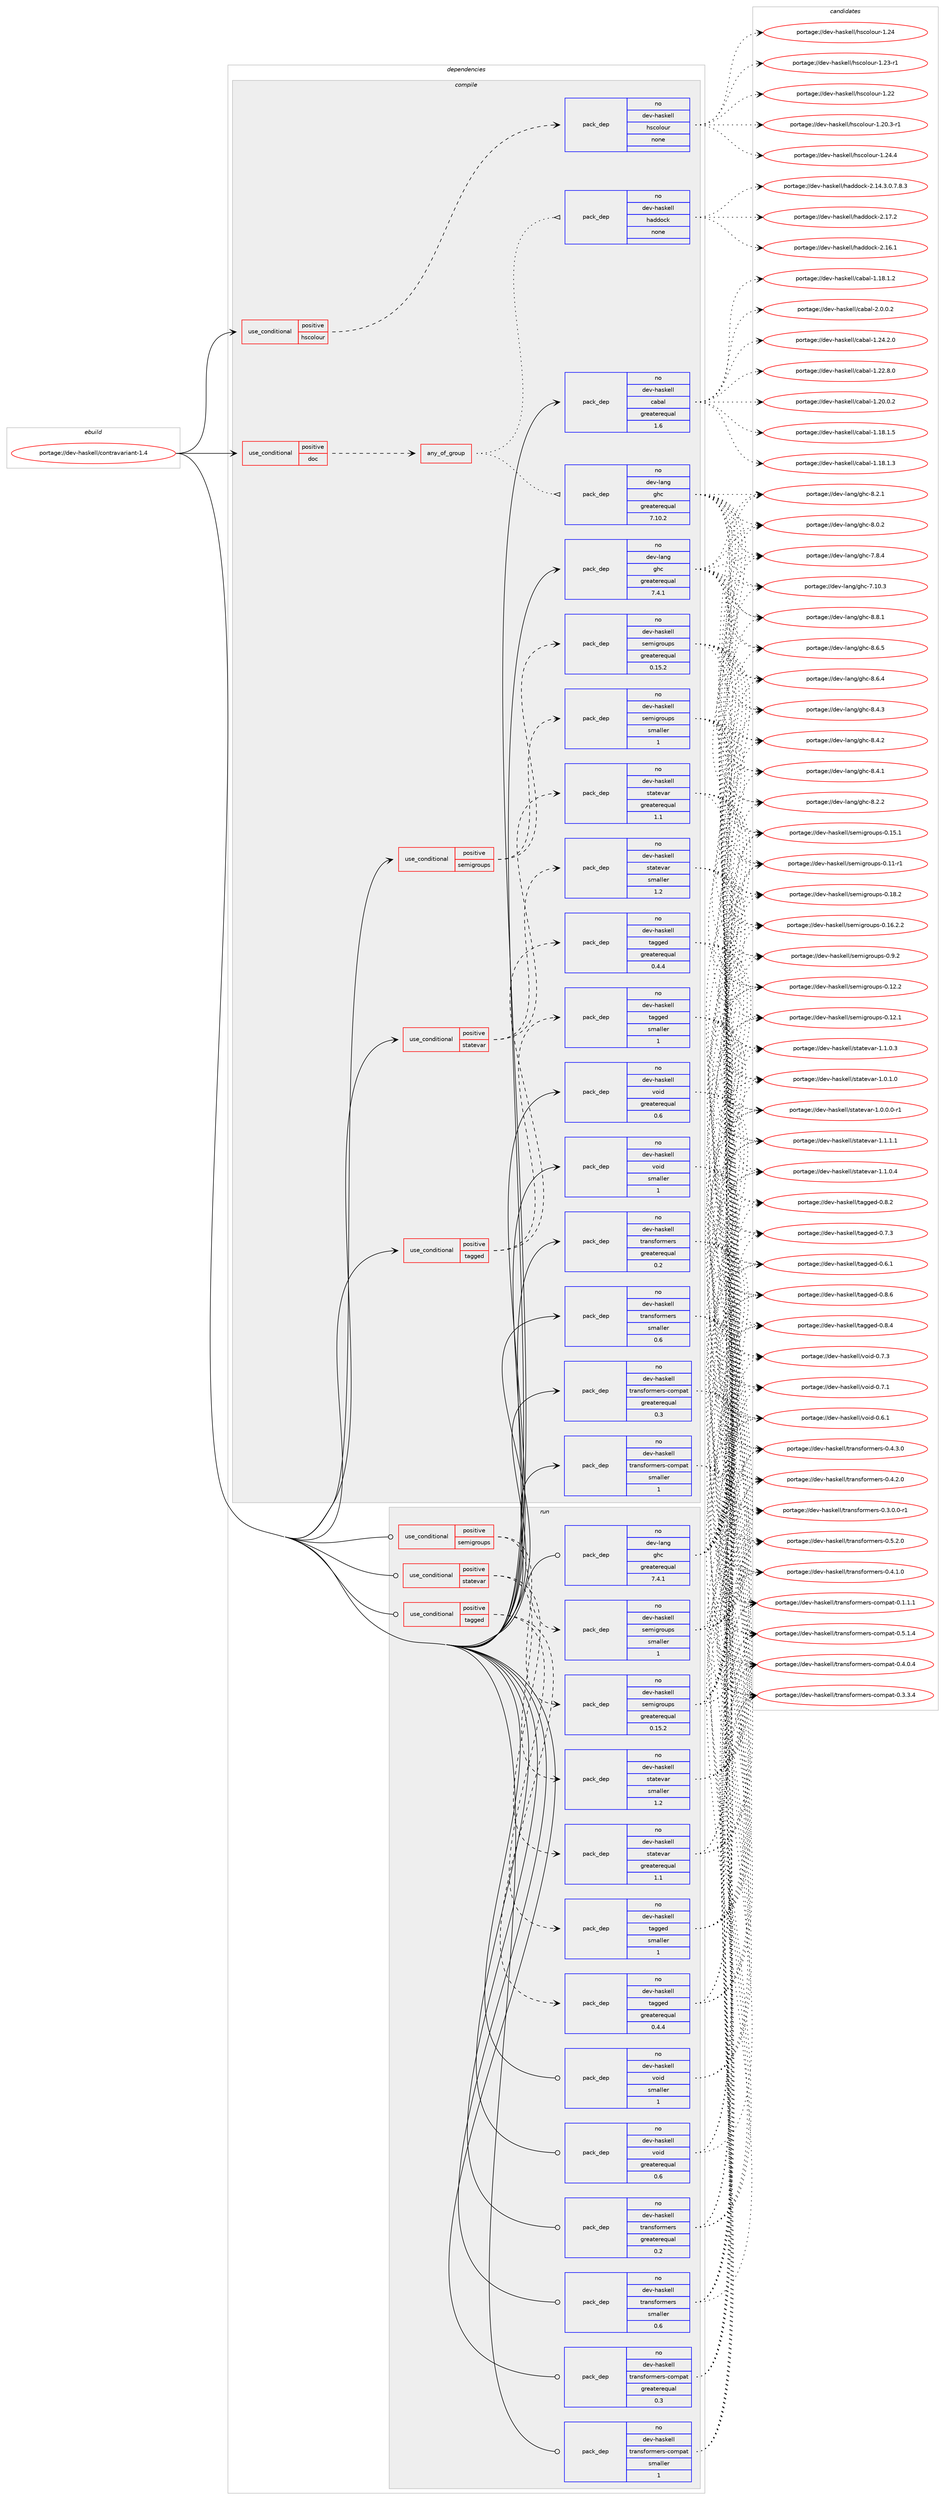 digraph prolog {

# *************
# Graph options
# *************

newrank=true;
concentrate=true;
compound=true;
graph [rankdir=LR,fontname=Helvetica,fontsize=10,ranksep=1.5];#, ranksep=2.5, nodesep=0.2];
edge  [arrowhead=vee];
node  [fontname=Helvetica,fontsize=10];

# **********
# The ebuild
# **********

subgraph cluster_leftcol {
color=gray;
label=<<i>ebuild</i>>;
id [label="portage://dev-haskell/contravariant-1.4", color=red, width=4, href="../dev-haskell/contravariant-1.4.svg"];
}

# ****************
# The dependencies
# ****************

subgraph cluster_midcol {
color=gray;
label=<<i>dependencies</i>>;
subgraph cluster_compile {
fillcolor="#eeeeee";
style=filled;
label=<<i>compile</i>>;
subgraph cond134451 {
dependency566698 [label=<<TABLE BORDER="0" CELLBORDER="1" CELLSPACING="0" CELLPADDING="4"><TR><TD ROWSPAN="3" CELLPADDING="10">use_conditional</TD></TR><TR><TD>positive</TD></TR><TR><TD>doc</TD></TR></TABLE>>, shape=none, color=red];
subgraph any6640 {
dependency566699 [label=<<TABLE BORDER="0" CELLBORDER="1" CELLSPACING="0" CELLPADDING="4"><TR><TD CELLPADDING="10">any_of_group</TD></TR></TABLE>>, shape=none, color=red];subgraph pack425370 {
dependency566700 [label=<<TABLE BORDER="0" CELLBORDER="1" CELLSPACING="0" CELLPADDING="4" WIDTH="220"><TR><TD ROWSPAN="6" CELLPADDING="30">pack_dep</TD></TR><TR><TD WIDTH="110">no</TD></TR><TR><TD>dev-haskell</TD></TR><TR><TD>haddock</TD></TR><TR><TD>none</TD></TR><TR><TD></TD></TR></TABLE>>, shape=none, color=blue];
}
dependency566699:e -> dependency566700:w [weight=20,style="dotted",arrowhead="oinv"];
subgraph pack425371 {
dependency566701 [label=<<TABLE BORDER="0" CELLBORDER="1" CELLSPACING="0" CELLPADDING="4" WIDTH="220"><TR><TD ROWSPAN="6" CELLPADDING="30">pack_dep</TD></TR><TR><TD WIDTH="110">no</TD></TR><TR><TD>dev-lang</TD></TR><TR><TD>ghc</TD></TR><TR><TD>greaterequal</TD></TR><TR><TD>7.10.2</TD></TR></TABLE>>, shape=none, color=blue];
}
dependency566699:e -> dependency566701:w [weight=20,style="dotted",arrowhead="oinv"];
}
dependency566698:e -> dependency566699:w [weight=20,style="dashed",arrowhead="vee"];
}
id:e -> dependency566698:w [weight=20,style="solid",arrowhead="vee"];
subgraph cond134452 {
dependency566702 [label=<<TABLE BORDER="0" CELLBORDER="1" CELLSPACING="0" CELLPADDING="4"><TR><TD ROWSPAN="3" CELLPADDING="10">use_conditional</TD></TR><TR><TD>positive</TD></TR><TR><TD>hscolour</TD></TR></TABLE>>, shape=none, color=red];
subgraph pack425372 {
dependency566703 [label=<<TABLE BORDER="0" CELLBORDER="1" CELLSPACING="0" CELLPADDING="4" WIDTH="220"><TR><TD ROWSPAN="6" CELLPADDING="30">pack_dep</TD></TR><TR><TD WIDTH="110">no</TD></TR><TR><TD>dev-haskell</TD></TR><TR><TD>hscolour</TD></TR><TR><TD>none</TD></TR><TR><TD></TD></TR></TABLE>>, shape=none, color=blue];
}
dependency566702:e -> dependency566703:w [weight=20,style="dashed",arrowhead="vee"];
}
id:e -> dependency566702:w [weight=20,style="solid",arrowhead="vee"];
subgraph cond134453 {
dependency566704 [label=<<TABLE BORDER="0" CELLBORDER="1" CELLSPACING="0" CELLPADDING="4"><TR><TD ROWSPAN="3" CELLPADDING="10">use_conditional</TD></TR><TR><TD>positive</TD></TR><TR><TD>semigroups</TD></TR></TABLE>>, shape=none, color=red];
subgraph pack425373 {
dependency566705 [label=<<TABLE BORDER="0" CELLBORDER="1" CELLSPACING="0" CELLPADDING="4" WIDTH="220"><TR><TD ROWSPAN="6" CELLPADDING="30">pack_dep</TD></TR><TR><TD WIDTH="110">no</TD></TR><TR><TD>dev-haskell</TD></TR><TR><TD>semigroups</TD></TR><TR><TD>greaterequal</TD></TR><TR><TD>0.15.2</TD></TR></TABLE>>, shape=none, color=blue];
}
dependency566704:e -> dependency566705:w [weight=20,style="dashed",arrowhead="vee"];
subgraph pack425374 {
dependency566706 [label=<<TABLE BORDER="0" CELLBORDER="1" CELLSPACING="0" CELLPADDING="4" WIDTH="220"><TR><TD ROWSPAN="6" CELLPADDING="30">pack_dep</TD></TR><TR><TD WIDTH="110">no</TD></TR><TR><TD>dev-haskell</TD></TR><TR><TD>semigroups</TD></TR><TR><TD>smaller</TD></TR><TR><TD>1</TD></TR></TABLE>>, shape=none, color=blue];
}
dependency566704:e -> dependency566706:w [weight=20,style="dashed",arrowhead="vee"];
}
id:e -> dependency566704:w [weight=20,style="solid",arrowhead="vee"];
subgraph cond134454 {
dependency566707 [label=<<TABLE BORDER="0" CELLBORDER="1" CELLSPACING="0" CELLPADDING="4"><TR><TD ROWSPAN="3" CELLPADDING="10">use_conditional</TD></TR><TR><TD>positive</TD></TR><TR><TD>statevar</TD></TR></TABLE>>, shape=none, color=red];
subgraph pack425375 {
dependency566708 [label=<<TABLE BORDER="0" CELLBORDER="1" CELLSPACING="0" CELLPADDING="4" WIDTH="220"><TR><TD ROWSPAN="6" CELLPADDING="30">pack_dep</TD></TR><TR><TD WIDTH="110">no</TD></TR><TR><TD>dev-haskell</TD></TR><TR><TD>statevar</TD></TR><TR><TD>greaterequal</TD></TR><TR><TD>1.1</TD></TR></TABLE>>, shape=none, color=blue];
}
dependency566707:e -> dependency566708:w [weight=20,style="dashed",arrowhead="vee"];
subgraph pack425376 {
dependency566709 [label=<<TABLE BORDER="0" CELLBORDER="1" CELLSPACING="0" CELLPADDING="4" WIDTH="220"><TR><TD ROWSPAN="6" CELLPADDING="30">pack_dep</TD></TR><TR><TD WIDTH="110">no</TD></TR><TR><TD>dev-haskell</TD></TR><TR><TD>statevar</TD></TR><TR><TD>smaller</TD></TR><TR><TD>1.2</TD></TR></TABLE>>, shape=none, color=blue];
}
dependency566707:e -> dependency566709:w [weight=20,style="dashed",arrowhead="vee"];
}
id:e -> dependency566707:w [weight=20,style="solid",arrowhead="vee"];
subgraph cond134455 {
dependency566710 [label=<<TABLE BORDER="0" CELLBORDER="1" CELLSPACING="0" CELLPADDING="4"><TR><TD ROWSPAN="3" CELLPADDING="10">use_conditional</TD></TR><TR><TD>positive</TD></TR><TR><TD>tagged</TD></TR></TABLE>>, shape=none, color=red];
subgraph pack425377 {
dependency566711 [label=<<TABLE BORDER="0" CELLBORDER="1" CELLSPACING="0" CELLPADDING="4" WIDTH="220"><TR><TD ROWSPAN="6" CELLPADDING="30">pack_dep</TD></TR><TR><TD WIDTH="110">no</TD></TR><TR><TD>dev-haskell</TD></TR><TR><TD>tagged</TD></TR><TR><TD>greaterequal</TD></TR><TR><TD>0.4.4</TD></TR></TABLE>>, shape=none, color=blue];
}
dependency566710:e -> dependency566711:w [weight=20,style="dashed",arrowhead="vee"];
subgraph pack425378 {
dependency566712 [label=<<TABLE BORDER="0" CELLBORDER="1" CELLSPACING="0" CELLPADDING="4" WIDTH="220"><TR><TD ROWSPAN="6" CELLPADDING="30">pack_dep</TD></TR><TR><TD WIDTH="110">no</TD></TR><TR><TD>dev-haskell</TD></TR><TR><TD>tagged</TD></TR><TR><TD>smaller</TD></TR><TR><TD>1</TD></TR></TABLE>>, shape=none, color=blue];
}
dependency566710:e -> dependency566712:w [weight=20,style="dashed",arrowhead="vee"];
}
id:e -> dependency566710:w [weight=20,style="solid",arrowhead="vee"];
subgraph pack425379 {
dependency566713 [label=<<TABLE BORDER="0" CELLBORDER="1" CELLSPACING="0" CELLPADDING="4" WIDTH="220"><TR><TD ROWSPAN="6" CELLPADDING="30">pack_dep</TD></TR><TR><TD WIDTH="110">no</TD></TR><TR><TD>dev-haskell</TD></TR><TR><TD>cabal</TD></TR><TR><TD>greaterequal</TD></TR><TR><TD>1.6</TD></TR></TABLE>>, shape=none, color=blue];
}
id:e -> dependency566713:w [weight=20,style="solid",arrowhead="vee"];
subgraph pack425380 {
dependency566714 [label=<<TABLE BORDER="0" CELLBORDER="1" CELLSPACING="0" CELLPADDING="4" WIDTH="220"><TR><TD ROWSPAN="6" CELLPADDING="30">pack_dep</TD></TR><TR><TD WIDTH="110">no</TD></TR><TR><TD>dev-haskell</TD></TR><TR><TD>transformers</TD></TR><TR><TD>greaterequal</TD></TR><TR><TD>0.2</TD></TR></TABLE>>, shape=none, color=blue];
}
id:e -> dependency566714:w [weight=20,style="solid",arrowhead="vee"];
subgraph pack425381 {
dependency566715 [label=<<TABLE BORDER="0" CELLBORDER="1" CELLSPACING="0" CELLPADDING="4" WIDTH="220"><TR><TD ROWSPAN="6" CELLPADDING="30">pack_dep</TD></TR><TR><TD WIDTH="110">no</TD></TR><TR><TD>dev-haskell</TD></TR><TR><TD>transformers</TD></TR><TR><TD>smaller</TD></TR><TR><TD>0.6</TD></TR></TABLE>>, shape=none, color=blue];
}
id:e -> dependency566715:w [weight=20,style="solid",arrowhead="vee"];
subgraph pack425382 {
dependency566716 [label=<<TABLE BORDER="0" CELLBORDER="1" CELLSPACING="0" CELLPADDING="4" WIDTH="220"><TR><TD ROWSPAN="6" CELLPADDING="30">pack_dep</TD></TR><TR><TD WIDTH="110">no</TD></TR><TR><TD>dev-haskell</TD></TR><TR><TD>transformers-compat</TD></TR><TR><TD>greaterequal</TD></TR><TR><TD>0.3</TD></TR></TABLE>>, shape=none, color=blue];
}
id:e -> dependency566716:w [weight=20,style="solid",arrowhead="vee"];
subgraph pack425383 {
dependency566717 [label=<<TABLE BORDER="0" CELLBORDER="1" CELLSPACING="0" CELLPADDING="4" WIDTH="220"><TR><TD ROWSPAN="6" CELLPADDING="30">pack_dep</TD></TR><TR><TD WIDTH="110">no</TD></TR><TR><TD>dev-haskell</TD></TR><TR><TD>transformers-compat</TD></TR><TR><TD>smaller</TD></TR><TR><TD>1</TD></TR></TABLE>>, shape=none, color=blue];
}
id:e -> dependency566717:w [weight=20,style="solid",arrowhead="vee"];
subgraph pack425384 {
dependency566718 [label=<<TABLE BORDER="0" CELLBORDER="1" CELLSPACING="0" CELLPADDING="4" WIDTH="220"><TR><TD ROWSPAN="6" CELLPADDING="30">pack_dep</TD></TR><TR><TD WIDTH="110">no</TD></TR><TR><TD>dev-haskell</TD></TR><TR><TD>void</TD></TR><TR><TD>greaterequal</TD></TR><TR><TD>0.6</TD></TR></TABLE>>, shape=none, color=blue];
}
id:e -> dependency566718:w [weight=20,style="solid",arrowhead="vee"];
subgraph pack425385 {
dependency566719 [label=<<TABLE BORDER="0" CELLBORDER="1" CELLSPACING="0" CELLPADDING="4" WIDTH="220"><TR><TD ROWSPAN="6" CELLPADDING="30">pack_dep</TD></TR><TR><TD WIDTH="110">no</TD></TR><TR><TD>dev-haskell</TD></TR><TR><TD>void</TD></TR><TR><TD>smaller</TD></TR><TR><TD>1</TD></TR></TABLE>>, shape=none, color=blue];
}
id:e -> dependency566719:w [weight=20,style="solid",arrowhead="vee"];
subgraph pack425386 {
dependency566720 [label=<<TABLE BORDER="0" CELLBORDER="1" CELLSPACING="0" CELLPADDING="4" WIDTH="220"><TR><TD ROWSPAN="6" CELLPADDING="30">pack_dep</TD></TR><TR><TD WIDTH="110">no</TD></TR><TR><TD>dev-lang</TD></TR><TR><TD>ghc</TD></TR><TR><TD>greaterequal</TD></TR><TR><TD>7.4.1</TD></TR></TABLE>>, shape=none, color=blue];
}
id:e -> dependency566720:w [weight=20,style="solid",arrowhead="vee"];
}
subgraph cluster_compileandrun {
fillcolor="#eeeeee";
style=filled;
label=<<i>compile and run</i>>;
}
subgraph cluster_run {
fillcolor="#eeeeee";
style=filled;
label=<<i>run</i>>;
subgraph cond134456 {
dependency566721 [label=<<TABLE BORDER="0" CELLBORDER="1" CELLSPACING="0" CELLPADDING="4"><TR><TD ROWSPAN="3" CELLPADDING="10">use_conditional</TD></TR><TR><TD>positive</TD></TR><TR><TD>semigroups</TD></TR></TABLE>>, shape=none, color=red];
subgraph pack425387 {
dependency566722 [label=<<TABLE BORDER="0" CELLBORDER="1" CELLSPACING="0" CELLPADDING="4" WIDTH="220"><TR><TD ROWSPAN="6" CELLPADDING="30">pack_dep</TD></TR><TR><TD WIDTH="110">no</TD></TR><TR><TD>dev-haskell</TD></TR><TR><TD>semigroups</TD></TR><TR><TD>greaterequal</TD></TR><TR><TD>0.15.2</TD></TR></TABLE>>, shape=none, color=blue];
}
dependency566721:e -> dependency566722:w [weight=20,style="dashed",arrowhead="vee"];
subgraph pack425388 {
dependency566723 [label=<<TABLE BORDER="0" CELLBORDER="1" CELLSPACING="0" CELLPADDING="4" WIDTH="220"><TR><TD ROWSPAN="6" CELLPADDING="30">pack_dep</TD></TR><TR><TD WIDTH="110">no</TD></TR><TR><TD>dev-haskell</TD></TR><TR><TD>semigroups</TD></TR><TR><TD>smaller</TD></TR><TR><TD>1</TD></TR></TABLE>>, shape=none, color=blue];
}
dependency566721:e -> dependency566723:w [weight=20,style="dashed",arrowhead="vee"];
}
id:e -> dependency566721:w [weight=20,style="solid",arrowhead="odot"];
subgraph cond134457 {
dependency566724 [label=<<TABLE BORDER="0" CELLBORDER="1" CELLSPACING="0" CELLPADDING="4"><TR><TD ROWSPAN="3" CELLPADDING="10">use_conditional</TD></TR><TR><TD>positive</TD></TR><TR><TD>statevar</TD></TR></TABLE>>, shape=none, color=red];
subgraph pack425389 {
dependency566725 [label=<<TABLE BORDER="0" CELLBORDER="1" CELLSPACING="0" CELLPADDING="4" WIDTH="220"><TR><TD ROWSPAN="6" CELLPADDING="30">pack_dep</TD></TR><TR><TD WIDTH="110">no</TD></TR><TR><TD>dev-haskell</TD></TR><TR><TD>statevar</TD></TR><TR><TD>greaterequal</TD></TR><TR><TD>1.1</TD></TR></TABLE>>, shape=none, color=blue];
}
dependency566724:e -> dependency566725:w [weight=20,style="dashed",arrowhead="vee"];
subgraph pack425390 {
dependency566726 [label=<<TABLE BORDER="0" CELLBORDER="1" CELLSPACING="0" CELLPADDING="4" WIDTH="220"><TR><TD ROWSPAN="6" CELLPADDING="30">pack_dep</TD></TR><TR><TD WIDTH="110">no</TD></TR><TR><TD>dev-haskell</TD></TR><TR><TD>statevar</TD></TR><TR><TD>smaller</TD></TR><TR><TD>1.2</TD></TR></TABLE>>, shape=none, color=blue];
}
dependency566724:e -> dependency566726:w [weight=20,style="dashed",arrowhead="vee"];
}
id:e -> dependency566724:w [weight=20,style="solid",arrowhead="odot"];
subgraph cond134458 {
dependency566727 [label=<<TABLE BORDER="0" CELLBORDER="1" CELLSPACING="0" CELLPADDING="4"><TR><TD ROWSPAN="3" CELLPADDING="10">use_conditional</TD></TR><TR><TD>positive</TD></TR><TR><TD>tagged</TD></TR></TABLE>>, shape=none, color=red];
subgraph pack425391 {
dependency566728 [label=<<TABLE BORDER="0" CELLBORDER="1" CELLSPACING="0" CELLPADDING="4" WIDTH="220"><TR><TD ROWSPAN="6" CELLPADDING="30">pack_dep</TD></TR><TR><TD WIDTH="110">no</TD></TR><TR><TD>dev-haskell</TD></TR><TR><TD>tagged</TD></TR><TR><TD>greaterequal</TD></TR><TR><TD>0.4.4</TD></TR></TABLE>>, shape=none, color=blue];
}
dependency566727:e -> dependency566728:w [weight=20,style="dashed",arrowhead="vee"];
subgraph pack425392 {
dependency566729 [label=<<TABLE BORDER="0" CELLBORDER="1" CELLSPACING="0" CELLPADDING="4" WIDTH="220"><TR><TD ROWSPAN="6" CELLPADDING="30">pack_dep</TD></TR><TR><TD WIDTH="110">no</TD></TR><TR><TD>dev-haskell</TD></TR><TR><TD>tagged</TD></TR><TR><TD>smaller</TD></TR><TR><TD>1</TD></TR></TABLE>>, shape=none, color=blue];
}
dependency566727:e -> dependency566729:w [weight=20,style="dashed",arrowhead="vee"];
}
id:e -> dependency566727:w [weight=20,style="solid",arrowhead="odot"];
subgraph pack425393 {
dependency566730 [label=<<TABLE BORDER="0" CELLBORDER="1" CELLSPACING="0" CELLPADDING="4" WIDTH="220"><TR><TD ROWSPAN="6" CELLPADDING="30">pack_dep</TD></TR><TR><TD WIDTH="110">no</TD></TR><TR><TD>dev-haskell</TD></TR><TR><TD>transformers</TD></TR><TR><TD>greaterequal</TD></TR><TR><TD>0.2</TD></TR></TABLE>>, shape=none, color=blue];
}
id:e -> dependency566730:w [weight=20,style="solid",arrowhead="odot"];
subgraph pack425394 {
dependency566731 [label=<<TABLE BORDER="0" CELLBORDER="1" CELLSPACING="0" CELLPADDING="4" WIDTH="220"><TR><TD ROWSPAN="6" CELLPADDING="30">pack_dep</TD></TR><TR><TD WIDTH="110">no</TD></TR><TR><TD>dev-haskell</TD></TR><TR><TD>transformers</TD></TR><TR><TD>smaller</TD></TR><TR><TD>0.6</TD></TR></TABLE>>, shape=none, color=blue];
}
id:e -> dependency566731:w [weight=20,style="solid",arrowhead="odot"];
subgraph pack425395 {
dependency566732 [label=<<TABLE BORDER="0" CELLBORDER="1" CELLSPACING="0" CELLPADDING="4" WIDTH="220"><TR><TD ROWSPAN="6" CELLPADDING="30">pack_dep</TD></TR><TR><TD WIDTH="110">no</TD></TR><TR><TD>dev-haskell</TD></TR><TR><TD>transformers-compat</TD></TR><TR><TD>greaterequal</TD></TR><TR><TD>0.3</TD></TR></TABLE>>, shape=none, color=blue];
}
id:e -> dependency566732:w [weight=20,style="solid",arrowhead="odot"];
subgraph pack425396 {
dependency566733 [label=<<TABLE BORDER="0" CELLBORDER="1" CELLSPACING="0" CELLPADDING="4" WIDTH="220"><TR><TD ROWSPAN="6" CELLPADDING="30">pack_dep</TD></TR><TR><TD WIDTH="110">no</TD></TR><TR><TD>dev-haskell</TD></TR><TR><TD>transformers-compat</TD></TR><TR><TD>smaller</TD></TR><TR><TD>1</TD></TR></TABLE>>, shape=none, color=blue];
}
id:e -> dependency566733:w [weight=20,style="solid",arrowhead="odot"];
subgraph pack425397 {
dependency566734 [label=<<TABLE BORDER="0" CELLBORDER="1" CELLSPACING="0" CELLPADDING="4" WIDTH="220"><TR><TD ROWSPAN="6" CELLPADDING="30">pack_dep</TD></TR><TR><TD WIDTH="110">no</TD></TR><TR><TD>dev-haskell</TD></TR><TR><TD>void</TD></TR><TR><TD>greaterequal</TD></TR><TR><TD>0.6</TD></TR></TABLE>>, shape=none, color=blue];
}
id:e -> dependency566734:w [weight=20,style="solid",arrowhead="odot"];
subgraph pack425398 {
dependency566735 [label=<<TABLE BORDER="0" CELLBORDER="1" CELLSPACING="0" CELLPADDING="4" WIDTH="220"><TR><TD ROWSPAN="6" CELLPADDING="30">pack_dep</TD></TR><TR><TD WIDTH="110">no</TD></TR><TR><TD>dev-haskell</TD></TR><TR><TD>void</TD></TR><TR><TD>smaller</TD></TR><TR><TD>1</TD></TR></TABLE>>, shape=none, color=blue];
}
id:e -> dependency566735:w [weight=20,style="solid",arrowhead="odot"];
subgraph pack425399 {
dependency566736 [label=<<TABLE BORDER="0" CELLBORDER="1" CELLSPACING="0" CELLPADDING="4" WIDTH="220"><TR><TD ROWSPAN="6" CELLPADDING="30">pack_dep</TD></TR><TR><TD WIDTH="110">no</TD></TR><TR><TD>dev-lang</TD></TR><TR><TD>ghc</TD></TR><TR><TD>greaterequal</TD></TR><TR><TD>7.4.1</TD></TR></TABLE>>, shape=none, color=blue];
}
id:e -> dependency566736:w [weight=20,style="solid",arrowhead="odot"];
}
}

# **************
# The candidates
# **************

subgraph cluster_choices {
rank=same;
color=gray;
label=<<i>candidates</i>>;

subgraph choice425370 {
color=black;
nodesep=1;
choice100101118451049711510710110810847104971001001119910745504649554650 [label="portage://dev-haskell/haddock-2.17.2", color=red, width=4,href="../dev-haskell/haddock-2.17.2.svg"];
choice100101118451049711510710110810847104971001001119910745504649544649 [label="portage://dev-haskell/haddock-2.16.1", color=red, width=4,href="../dev-haskell/haddock-2.16.1.svg"];
choice1001011184510497115107101108108471049710010011199107455046495246514648465546564651 [label="portage://dev-haskell/haddock-2.14.3.0.7.8.3", color=red, width=4,href="../dev-haskell/haddock-2.14.3.0.7.8.3.svg"];
dependency566700:e -> choice100101118451049711510710110810847104971001001119910745504649554650:w [style=dotted,weight="100"];
dependency566700:e -> choice100101118451049711510710110810847104971001001119910745504649544649:w [style=dotted,weight="100"];
dependency566700:e -> choice1001011184510497115107101108108471049710010011199107455046495246514648465546564651:w [style=dotted,weight="100"];
}
subgraph choice425371 {
color=black;
nodesep=1;
choice10010111845108971101034710310499455646564649 [label="portage://dev-lang/ghc-8.8.1", color=red, width=4,href="../dev-lang/ghc-8.8.1.svg"];
choice10010111845108971101034710310499455646544653 [label="portage://dev-lang/ghc-8.6.5", color=red, width=4,href="../dev-lang/ghc-8.6.5.svg"];
choice10010111845108971101034710310499455646544652 [label="portage://dev-lang/ghc-8.6.4", color=red, width=4,href="../dev-lang/ghc-8.6.4.svg"];
choice10010111845108971101034710310499455646524651 [label="portage://dev-lang/ghc-8.4.3", color=red, width=4,href="../dev-lang/ghc-8.4.3.svg"];
choice10010111845108971101034710310499455646524650 [label="portage://dev-lang/ghc-8.4.2", color=red, width=4,href="../dev-lang/ghc-8.4.2.svg"];
choice10010111845108971101034710310499455646524649 [label="portage://dev-lang/ghc-8.4.1", color=red, width=4,href="../dev-lang/ghc-8.4.1.svg"];
choice10010111845108971101034710310499455646504650 [label="portage://dev-lang/ghc-8.2.2", color=red, width=4,href="../dev-lang/ghc-8.2.2.svg"];
choice10010111845108971101034710310499455646504649 [label="portage://dev-lang/ghc-8.2.1", color=red, width=4,href="../dev-lang/ghc-8.2.1.svg"];
choice10010111845108971101034710310499455646484650 [label="portage://dev-lang/ghc-8.0.2", color=red, width=4,href="../dev-lang/ghc-8.0.2.svg"];
choice10010111845108971101034710310499455546564652 [label="portage://dev-lang/ghc-7.8.4", color=red, width=4,href="../dev-lang/ghc-7.8.4.svg"];
choice1001011184510897110103471031049945554649484651 [label="portage://dev-lang/ghc-7.10.3", color=red, width=4,href="../dev-lang/ghc-7.10.3.svg"];
dependency566701:e -> choice10010111845108971101034710310499455646564649:w [style=dotted,weight="100"];
dependency566701:e -> choice10010111845108971101034710310499455646544653:w [style=dotted,weight="100"];
dependency566701:e -> choice10010111845108971101034710310499455646544652:w [style=dotted,weight="100"];
dependency566701:e -> choice10010111845108971101034710310499455646524651:w [style=dotted,weight="100"];
dependency566701:e -> choice10010111845108971101034710310499455646524650:w [style=dotted,weight="100"];
dependency566701:e -> choice10010111845108971101034710310499455646524649:w [style=dotted,weight="100"];
dependency566701:e -> choice10010111845108971101034710310499455646504650:w [style=dotted,weight="100"];
dependency566701:e -> choice10010111845108971101034710310499455646504649:w [style=dotted,weight="100"];
dependency566701:e -> choice10010111845108971101034710310499455646484650:w [style=dotted,weight="100"];
dependency566701:e -> choice10010111845108971101034710310499455546564652:w [style=dotted,weight="100"];
dependency566701:e -> choice1001011184510897110103471031049945554649484651:w [style=dotted,weight="100"];
}
subgraph choice425372 {
color=black;
nodesep=1;
choice1001011184510497115107101108108471041159911110811111711445494650524652 [label="portage://dev-haskell/hscolour-1.24.4", color=red, width=4,href="../dev-haskell/hscolour-1.24.4.svg"];
choice100101118451049711510710110810847104115991111081111171144549465052 [label="portage://dev-haskell/hscolour-1.24", color=red, width=4,href="../dev-haskell/hscolour-1.24.svg"];
choice1001011184510497115107101108108471041159911110811111711445494650514511449 [label="portage://dev-haskell/hscolour-1.23-r1", color=red, width=4,href="../dev-haskell/hscolour-1.23-r1.svg"];
choice100101118451049711510710110810847104115991111081111171144549465050 [label="portage://dev-haskell/hscolour-1.22", color=red, width=4,href="../dev-haskell/hscolour-1.22.svg"];
choice10010111845104971151071011081084710411599111108111117114454946504846514511449 [label="portage://dev-haskell/hscolour-1.20.3-r1", color=red, width=4,href="../dev-haskell/hscolour-1.20.3-r1.svg"];
dependency566703:e -> choice1001011184510497115107101108108471041159911110811111711445494650524652:w [style=dotted,weight="100"];
dependency566703:e -> choice100101118451049711510710110810847104115991111081111171144549465052:w [style=dotted,weight="100"];
dependency566703:e -> choice1001011184510497115107101108108471041159911110811111711445494650514511449:w [style=dotted,weight="100"];
dependency566703:e -> choice100101118451049711510710110810847104115991111081111171144549465050:w [style=dotted,weight="100"];
dependency566703:e -> choice10010111845104971151071011081084710411599111108111117114454946504846514511449:w [style=dotted,weight="100"];
}
subgraph choice425373 {
color=black;
nodesep=1;
choice100101118451049711510710110810847115101109105103114111117112115454846574650 [label="portage://dev-haskell/semigroups-0.9.2", color=red, width=4,href="../dev-haskell/semigroups-0.9.2.svg"];
choice10010111845104971151071011081084711510110910510311411111711211545484649564650 [label="portage://dev-haskell/semigroups-0.18.2", color=red, width=4,href="../dev-haskell/semigroups-0.18.2.svg"];
choice100101118451049711510710110810847115101109105103114111117112115454846495446504650 [label="portage://dev-haskell/semigroups-0.16.2.2", color=red, width=4,href="../dev-haskell/semigroups-0.16.2.2.svg"];
choice10010111845104971151071011081084711510110910510311411111711211545484649534649 [label="portage://dev-haskell/semigroups-0.15.1", color=red, width=4,href="../dev-haskell/semigroups-0.15.1.svg"];
choice10010111845104971151071011081084711510110910510311411111711211545484649504650 [label="portage://dev-haskell/semigroups-0.12.2", color=red, width=4,href="../dev-haskell/semigroups-0.12.2.svg"];
choice10010111845104971151071011081084711510110910510311411111711211545484649504649 [label="portage://dev-haskell/semigroups-0.12.1", color=red, width=4,href="../dev-haskell/semigroups-0.12.1.svg"];
choice10010111845104971151071011081084711510110910510311411111711211545484649494511449 [label="portage://dev-haskell/semigroups-0.11-r1", color=red, width=4,href="../dev-haskell/semigroups-0.11-r1.svg"];
dependency566705:e -> choice100101118451049711510710110810847115101109105103114111117112115454846574650:w [style=dotted,weight="100"];
dependency566705:e -> choice10010111845104971151071011081084711510110910510311411111711211545484649564650:w [style=dotted,weight="100"];
dependency566705:e -> choice100101118451049711510710110810847115101109105103114111117112115454846495446504650:w [style=dotted,weight="100"];
dependency566705:e -> choice10010111845104971151071011081084711510110910510311411111711211545484649534649:w [style=dotted,weight="100"];
dependency566705:e -> choice10010111845104971151071011081084711510110910510311411111711211545484649504650:w [style=dotted,weight="100"];
dependency566705:e -> choice10010111845104971151071011081084711510110910510311411111711211545484649504649:w [style=dotted,weight="100"];
dependency566705:e -> choice10010111845104971151071011081084711510110910510311411111711211545484649494511449:w [style=dotted,weight="100"];
}
subgraph choice425374 {
color=black;
nodesep=1;
choice100101118451049711510710110810847115101109105103114111117112115454846574650 [label="portage://dev-haskell/semigroups-0.9.2", color=red, width=4,href="../dev-haskell/semigroups-0.9.2.svg"];
choice10010111845104971151071011081084711510110910510311411111711211545484649564650 [label="portage://dev-haskell/semigroups-0.18.2", color=red, width=4,href="../dev-haskell/semigroups-0.18.2.svg"];
choice100101118451049711510710110810847115101109105103114111117112115454846495446504650 [label="portage://dev-haskell/semigroups-0.16.2.2", color=red, width=4,href="../dev-haskell/semigroups-0.16.2.2.svg"];
choice10010111845104971151071011081084711510110910510311411111711211545484649534649 [label="portage://dev-haskell/semigroups-0.15.1", color=red, width=4,href="../dev-haskell/semigroups-0.15.1.svg"];
choice10010111845104971151071011081084711510110910510311411111711211545484649504650 [label="portage://dev-haskell/semigroups-0.12.2", color=red, width=4,href="../dev-haskell/semigroups-0.12.2.svg"];
choice10010111845104971151071011081084711510110910510311411111711211545484649504649 [label="portage://dev-haskell/semigroups-0.12.1", color=red, width=4,href="../dev-haskell/semigroups-0.12.1.svg"];
choice10010111845104971151071011081084711510110910510311411111711211545484649494511449 [label="portage://dev-haskell/semigroups-0.11-r1", color=red, width=4,href="../dev-haskell/semigroups-0.11-r1.svg"];
dependency566706:e -> choice100101118451049711510710110810847115101109105103114111117112115454846574650:w [style=dotted,weight="100"];
dependency566706:e -> choice10010111845104971151071011081084711510110910510311411111711211545484649564650:w [style=dotted,weight="100"];
dependency566706:e -> choice100101118451049711510710110810847115101109105103114111117112115454846495446504650:w [style=dotted,weight="100"];
dependency566706:e -> choice10010111845104971151071011081084711510110910510311411111711211545484649534649:w [style=dotted,weight="100"];
dependency566706:e -> choice10010111845104971151071011081084711510110910510311411111711211545484649504650:w [style=dotted,weight="100"];
dependency566706:e -> choice10010111845104971151071011081084711510110910510311411111711211545484649504649:w [style=dotted,weight="100"];
dependency566706:e -> choice10010111845104971151071011081084711510110910510311411111711211545484649494511449:w [style=dotted,weight="100"];
}
subgraph choice425375 {
color=black;
nodesep=1;
choice10010111845104971151071011081084711511697116101118971144549464946494649 [label="portage://dev-haskell/statevar-1.1.1.1", color=red, width=4,href="../dev-haskell/statevar-1.1.1.1.svg"];
choice10010111845104971151071011081084711511697116101118971144549464946484652 [label="portage://dev-haskell/statevar-1.1.0.4", color=red, width=4,href="../dev-haskell/statevar-1.1.0.4.svg"];
choice10010111845104971151071011081084711511697116101118971144549464946484651 [label="portage://dev-haskell/statevar-1.1.0.3", color=red, width=4,href="../dev-haskell/statevar-1.1.0.3.svg"];
choice10010111845104971151071011081084711511697116101118971144549464846494648 [label="portage://dev-haskell/statevar-1.0.1.0", color=red, width=4,href="../dev-haskell/statevar-1.0.1.0.svg"];
choice100101118451049711510710110810847115116971161011189711445494648464846484511449 [label="portage://dev-haskell/statevar-1.0.0.0-r1", color=red, width=4,href="../dev-haskell/statevar-1.0.0.0-r1.svg"];
dependency566708:e -> choice10010111845104971151071011081084711511697116101118971144549464946494649:w [style=dotted,weight="100"];
dependency566708:e -> choice10010111845104971151071011081084711511697116101118971144549464946484652:w [style=dotted,weight="100"];
dependency566708:e -> choice10010111845104971151071011081084711511697116101118971144549464946484651:w [style=dotted,weight="100"];
dependency566708:e -> choice10010111845104971151071011081084711511697116101118971144549464846494648:w [style=dotted,weight="100"];
dependency566708:e -> choice100101118451049711510710110810847115116971161011189711445494648464846484511449:w [style=dotted,weight="100"];
}
subgraph choice425376 {
color=black;
nodesep=1;
choice10010111845104971151071011081084711511697116101118971144549464946494649 [label="portage://dev-haskell/statevar-1.1.1.1", color=red, width=4,href="../dev-haskell/statevar-1.1.1.1.svg"];
choice10010111845104971151071011081084711511697116101118971144549464946484652 [label="portage://dev-haskell/statevar-1.1.0.4", color=red, width=4,href="../dev-haskell/statevar-1.1.0.4.svg"];
choice10010111845104971151071011081084711511697116101118971144549464946484651 [label="portage://dev-haskell/statevar-1.1.0.3", color=red, width=4,href="../dev-haskell/statevar-1.1.0.3.svg"];
choice10010111845104971151071011081084711511697116101118971144549464846494648 [label="portage://dev-haskell/statevar-1.0.1.0", color=red, width=4,href="../dev-haskell/statevar-1.0.1.0.svg"];
choice100101118451049711510710110810847115116971161011189711445494648464846484511449 [label="portage://dev-haskell/statevar-1.0.0.0-r1", color=red, width=4,href="../dev-haskell/statevar-1.0.0.0-r1.svg"];
dependency566709:e -> choice10010111845104971151071011081084711511697116101118971144549464946494649:w [style=dotted,weight="100"];
dependency566709:e -> choice10010111845104971151071011081084711511697116101118971144549464946484652:w [style=dotted,weight="100"];
dependency566709:e -> choice10010111845104971151071011081084711511697116101118971144549464946484651:w [style=dotted,weight="100"];
dependency566709:e -> choice10010111845104971151071011081084711511697116101118971144549464846494648:w [style=dotted,weight="100"];
dependency566709:e -> choice100101118451049711510710110810847115116971161011189711445494648464846484511449:w [style=dotted,weight="100"];
}
subgraph choice425377 {
color=black;
nodesep=1;
choice10010111845104971151071011081084711697103103101100454846564654 [label="portage://dev-haskell/tagged-0.8.6", color=red, width=4,href="../dev-haskell/tagged-0.8.6.svg"];
choice10010111845104971151071011081084711697103103101100454846564652 [label="portage://dev-haskell/tagged-0.8.4", color=red, width=4,href="../dev-haskell/tagged-0.8.4.svg"];
choice10010111845104971151071011081084711697103103101100454846564650 [label="portage://dev-haskell/tagged-0.8.2", color=red, width=4,href="../dev-haskell/tagged-0.8.2.svg"];
choice10010111845104971151071011081084711697103103101100454846554651 [label="portage://dev-haskell/tagged-0.7.3", color=red, width=4,href="../dev-haskell/tagged-0.7.3.svg"];
choice10010111845104971151071011081084711697103103101100454846544649 [label="portage://dev-haskell/tagged-0.6.1", color=red, width=4,href="../dev-haskell/tagged-0.6.1.svg"];
dependency566711:e -> choice10010111845104971151071011081084711697103103101100454846564654:w [style=dotted,weight="100"];
dependency566711:e -> choice10010111845104971151071011081084711697103103101100454846564652:w [style=dotted,weight="100"];
dependency566711:e -> choice10010111845104971151071011081084711697103103101100454846564650:w [style=dotted,weight="100"];
dependency566711:e -> choice10010111845104971151071011081084711697103103101100454846554651:w [style=dotted,weight="100"];
dependency566711:e -> choice10010111845104971151071011081084711697103103101100454846544649:w [style=dotted,weight="100"];
}
subgraph choice425378 {
color=black;
nodesep=1;
choice10010111845104971151071011081084711697103103101100454846564654 [label="portage://dev-haskell/tagged-0.8.6", color=red, width=4,href="../dev-haskell/tagged-0.8.6.svg"];
choice10010111845104971151071011081084711697103103101100454846564652 [label="portage://dev-haskell/tagged-0.8.4", color=red, width=4,href="../dev-haskell/tagged-0.8.4.svg"];
choice10010111845104971151071011081084711697103103101100454846564650 [label="portage://dev-haskell/tagged-0.8.2", color=red, width=4,href="../dev-haskell/tagged-0.8.2.svg"];
choice10010111845104971151071011081084711697103103101100454846554651 [label="portage://dev-haskell/tagged-0.7.3", color=red, width=4,href="../dev-haskell/tagged-0.7.3.svg"];
choice10010111845104971151071011081084711697103103101100454846544649 [label="portage://dev-haskell/tagged-0.6.1", color=red, width=4,href="../dev-haskell/tagged-0.6.1.svg"];
dependency566712:e -> choice10010111845104971151071011081084711697103103101100454846564654:w [style=dotted,weight="100"];
dependency566712:e -> choice10010111845104971151071011081084711697103103101100454846564652:w [style=dotted,weight="100"];
dependency566712:e -> choice10010111845104971151071011081084711697103103101100454846564650:w [style=dotted,weight="100"];
dependency566712:e -> choice10010111845104971151071011081084711697103103101100454846554651:w [style=dotted,weight="100"];
dependency566712:e -> choice10010111845104971151071011081084711697103103101100454846544649:w [style=dotted,weight="100"];
}
subgraph choice425379 {
color=black;
nodesep=1;
choice100101118451049711510710110810847999798971084550464846484650 [label="portage://dev-haskell/cabal-2.0.0.2", color=red, width=4,href="../dev-haskell/cabal-2.0.0.2.svg"];
choice10010111845104971151071011081084799979897108454946505246504648 [label="portage://dev-haskell/cabal-1.24.2.0", color=red, width=4,href="../dev-haskell/cabal-1.24.2.0.svg"];
choice10010111845104971151071011081084799979897108454946505046564648 [label="portage://dev-haskell/cabal-1.22.8.0", color=red, width=4,href="../dev-haskell/cabal-1.22.8.0.svg"];
choice10010111845104971151071011081084799979897108454946504846484650 [label="portage://dev-haskell/cabal-1.20.0.2", color=red, width=4,href="../dev-haskell/cabal-1.20.0.2.svg"];
choice10010111845104971151071011081084799979897108454946495646494653 [label="portage://dev-haskell/cabal-1.18.1.5", color=red, width=4,href="../dev-haskell/cabal-1.18.1.5.svg"];
choice10010111845104971151071011081084799979897108454946495646494651 [label="portage://dev-haskell/cabal-1.18.1.3", color=red, width=4,href="../dev-haskell/cabal-1.18.1.3.svg"];
choice10010111845104971151071011081084799979897108454946495646494650 [label="portage://dev-haskell/cabal-1.18.1.2", color=red, width=4,href="../dev-haskell/cabal-1.18.1.2.svg"];
dependency566713:e -> choice100101118451049711510710110810847999798971084550464846484650:w [style=dotted,weight="100"];
dependency566713:e -> choice10010111845104971151071011081084799979897108454946505246504648:w [style=dotted,weight="100"];
dependency566713:e -> choice10010111845104971151071011081084799979897108454946505046564648:w [style=dotted,weight="100"];
dependency566713:e -> choice10010111845104971151071011081084799979897108454946504846484650:w [style=dotted,weight="100"];
dependency566713:e -> choice10010111845104971151071011081084799979897108454946495646494653:w [style=dotted,weight="100"];
dependency566713:e -> choice10010111845104971151071011081084799979897108454946495646494651:w [style=dotted,weight="100"];
dependency566713:e -> choice10010111845104971151071011081084799979897108454946495646494650:w [style=dotted,weight="100"];
}
subgraph choice425380 {
color=black;
nodesep=1;
choice100101118451049711510710110810847116114971101151021111141091011141154548465346504648 [label="portage://dev-haskell/transformers-0.5.2.0", color=red, width=4,href="../dev-haskell/transformers-0.5.2.0.svg"];
choice100101118451049711510710110810847116114971101151021111141091011141154548465246514648 [label="portage://dev-haskell/transformers-0.4.3.0", color=red, width=4,href="../dev-haskell/transformers-0.4.3.0.svg"];
choice100101118451049711510710110810847116114971101151021111141091011141154548465246504648 [label="portage://dev-haskell/transformers-0.4.2.0", color=red, width=4,href="../dev-haskell/transformers-0.4.2.0.svg"];
choice100101118451049711510710110810847116114971101151021111141091011141154548465246494648 [label="portage://dev-haskell/transformers-0.4.1.0", color=red, width=4,href="../dev-haskell/transformers-0.4.1.0.svg"];
choice1001011184510497115107101108108471161149711011510211111410910111411545484651464846484511449 [label="portage://dev-haskell/transformers-0.3.0.0-r1", color=red, width=4,href="../dev-haskell/transformers-0.3.0.0-r1.svg"];
dependency566714:e -> choice100101118451049711510710110810847116114971101151021111141091011141154548465346504648:w [style=dotted,weight="100"];
dependency566714:e -> choice100101118451049711510710110810847116114971101151021111141091011141154548465246514648:w [style=dotted,weight="100"];
dependency566714:e -> choice100101118451049711510710110810847116114971101151021111141091011141154548465246504648:w [style=dotted,weight="100"];
dependency566714:e -> choice100101118451049711510710110810847116114971101151021111141091011141154548465246494648:w [style=dotted,weight="100"];
dependency566714:e -> choice1001011184510497115107101108108471161149711011510211111410910111411545484651464846484511449:w [style=dotted,weight="100"];
}
subgraph choice425381 {
color=black;
nodesep=1;
choice100101118451049711510710110810847116114971101151021111141091011141154548465346504648 [label="portage://dev-haskell/transformers-0.5.2.0", color=red, width=4,href="../dev-haskell/transformers-0.5.2.0.svg"];
choice100101118451049711510710110810847116114971101151021111141091011141154548465246514648 [label="portage://dev-haskell/transformers-0.4.3.0", color=red, width=4,href="../dev-haskell/transformers-0.4.3.0.svg"];
choice100101118451049711510710110810847116114971101151021111141091011141154548465246504648 [label="portage://dev-haskell/transformers-0.4.2.0", color=red, width=4,href="../dev-haskell/transformers-0.4.2.0.svg"];
choice100101118451049711510710110810847116114971101151021111141091011141154548465246494648 [label="portage://dev-haskell/transformers-0.4.1.0", color=red, width=4,href="../dev-haskell/transformers-0.4.1.0.svg"];
choice1001011184510497115107101108108471161149711011510211111410910111411545484651464846484511449 [label="portage://dev-haskell/transformers-0.3.0.0-r1", color=red, width=4,href="../dev-haskell/transformers-0.3.0.0-r1.svg"];
dependency566715:e -> choice100101118451049711510710110810847116114971101151021111141091011141154548465346504648:w [style=dotted,weight="100"];
dependency566715:e -> choice100101118451049711510710110810847116114971101151021111141091011141154548465246514648:w [style=dotted,weight="100"];
dependency566715:e -> choice100101118451049711510710110810847116114971101151021111141091011141154548465246504648:w [style=dotted,weight="100"];
dependency566715:e -> choice100101118451049711510710110810847116114971101151021111141091011141154548465246494648:w [style=dotted,weight="100"];
dependency566715:e -> choice1001011184510497115107101108108471161149711011510211111410910111411545484651464846484511449:w [style=dotted,weight="100"];
}
subgraph choice425382 {
color=black;
nodesep=1;
choice100101118451049711510710110810847116114971101151021111141091011141154599111109112971164548465346494652 [label="portage://dev-haskell/transformers-compat-0.5.1.4", color=red, width=4,href="../dev-haskell/transformers-compat-0.5.1.4.svg"];
choice100101118451049711510710110810847116114971101151021111141091011141154599111109112971164548465246484652 [label="portage://dev-haskell/transformers-compat-0.4.0.4", color=red, width=4,href="../dev-haskell/transformers-compat-0.4.0.4.svg"];
choice100101118451049711510710110810847116114971101151021111141091011141154599111109112971164548465146514652 [label="portage://dev-haskell/transformers-compat-0.3.3.4", color=red, width=4,href="../dev-haskell/transformers-compat-0.3.3.4.svg"];
choice100101118451049711510710110810847116114971101151021111141091011141154599111109112971164548464946494649 [label="portage://dev-haskell/transformers-compat-0.1.1.1", color=red, width=4,href="../dev-haskell/transformers-compat-0.1.1.1.svg"];
dependency566716:e -> choice100101118451049711510710110810847116114971101151021111141091011141154599111109112971164548465346494652:w [style=dotted,weight="100"];
dependency566716:e -> choice100101118451049711510710110810847116114971101151021111141091011141154599111109112971164548465246484652:w [style=dotted,weight="100"];
dependency566716:e -> choice100101118451049711510710110810847116114971101151021111141091011141154599111109112971164548465146514652:w [style=dotted,weight="100"];
dependency566716:e -> choice100101118451049711510710110810847116114971101151021111141091011141154599111109112971164548464946494649:w [style=dotted,weight="100"];
}
subgraph choice425383 {
color=black;
nodesep=1;
choice100101118451049711510710110810847116114971101151021111141091011141154599111109112971164548465346494652 [label="portage://dev-haskell/transformers-compat-0.5.1.4", color=red, width=4,href="../dev-haskell/transformers-compat-0.5.1.4.svg"];
choice100101118451049711510710110810847116114971101151021111141091011141154599111109112971164548465246484652 [label="portage://dev-haskell/transformers-compat-0.4.0.4", color=red, width=4,href="../dev-haskell/transformers-compat-0.4.0.4.svg"];
choice100101118451049711510710110810847116114971101151021111141091011141154599111109112971164548465146514652 [label="portage://dev-haskell/transformers-compat-0.3.3.4", color=red, width=4,href="../dev-haskell/transformers-compat-0.3.3.4.svg"];
choice100101118451049711510710110810847116114971101151021111141091011141154599111109112971164548464946494649 [label="portage://dev-haskell/transformers-compat-0.1.1.1", color=red, width=4,href="../dev-haskell/transformers-compat-0.1.1.1.svg"];
dependency566717:e -> choice100101118451049711510710110810847116114971101151021111141091011141154599111109112971164548465346494652:w [style=dotted,weight="100"];
dependency566717:e -> choice100101118451049711510710110810847116114971101151021111141091011141154599111109112971164548465246484652:w [style=dotted,weight="100"];
dependency566717:e -> choice100101118451049711510710110810847116114971101151021111141091011141154599111109112971164548465146514652:w [style=dotted,weight="100"];
dependency566717:e -> choice100101118451049711510710110810847116114971101151021111141091011141154599111109112971164548464946494649:w [style=dotted,weight="100"];
}
subgraph choice425384 {
color=black;
nodesep=1;
choice100101118451049711510710110810847118111105100454846554651 [label="portage://dev-haskell/void-0.7.3", color=red, width=4,href="../dev-haskell/void-0.7.3.svg"];
choice100101118451049711510710110810847118111105100454846554649 [label="portage://dev-haskell/void-0.7.1", color=red, width=4,href="../dev-haskell/void-0.7.1.svg"];
choice100101118451049711510710110810847118111105100454846544649 [label="portage://dev-haskell/void-0.6.1", color=red, width=4,href="../dev-haskell/void-0.6.1.svg"];
dependency566718:e -> choice100101118451049711510710110810847118111105100454846554651:w [style=dotted,weight="100"];
dependency566718:e -> choice100101118451049711510710110810847118111105100454846554649:w [style=dotted,weight="100"];
dependency566718:e -> choice100101118451049711510710110810847118111105100454846544649:w [style=dotted,weight="100"];
}
subgraph choice425385 {
color=black;
nodesep=1;
choice100101118451049711510710110810847118111105100454846554651 [label="portage://dev-haskell/void-0.7.3", color=red, width=4,href="../dev-haskell/void-0.7.3.svg"];
choice100101118451049711510710110810847118111105100454846554649 [label="portage://dev-haskell/void-0.7.1", color=red, width=4,href="../dev-haskell/void-0.7.1.svg"];
choice100101118451049711510710110810847118111105100454846544649 [label="portage://dev-haskell/void-0.6.1", color=red, width=4,href="../dev-haskell/void-0.6.1.svg"];
dependency566719:e -> choice100101118451049711510710110810847118111105100454846554651:w [style=dotted,weight="100"];
dependency566719:e -> choice100101118451049711510710110810847118111105100454846554649:w [style=dotted,weight="100"];
dependency566719:e -> choice100101118451049711510710110810847118111105100454846544649:w [style=dotted,weight="100"];
}
subgraph choice425386 {
color=black;
nodesep=1;
choice10010111845108971101034710310499455646564649 [label="portage://dev-lang/ghc-8.8.1", color=red, width=4,href="../dev-lang/ghc-8.8.1.svg"];
choice10010111845108971101034710310499455646544653 [label="portage://dev-lang/ghc-8.6.5", color=red, width=4,href="../dev-lang/ghc-8.6.5.svg"];
choice10010111845108971101034710310499455646544652 [label="portage://dev-lang/ghc-8.6.4", color=red, width=4,href="../dev-lang/ghc-8.6.4.svg"];
choice10010111845108971101034710310499455646524651 [label="portage://dev-lang/ghc-8.4.3", color=red, width=4,href="../dev-lang/ghc-8.4.3.svg"];
choice10010111845108971101034710310499455646524650 [label="portage://dev-lang/ghc-8.4.2", color=red, width=4,href="../dev-lang/ghc-8.4.2.svg"];
choice10010111845108971101034710310499455646524649 [label="portage://dev-lang/ghc-8.4.1", color=red, width=4,href="../dev-lang/ghc-8.4.1.svg"];
choice10010111845108971101034710310499455646504650 [label="portage://dev-lang/ghc-8.2.2", color=red, width=4,href="../dev-lang/ghc-8.2.2.svg"];
choice10010111845108971101034710310499455646504649 [label="portage://dev-lang/ghc-8.2.1", color=red, width=4,href="../dev-lang/ghc-8.2.1.svg"];
choice10010111845108971101034710310499455646484650 [label="portage://dev-lang/ghc-8.0.2", color=red, width=4,href="../dev-lang/ghc-8.0.2.svg"];
choice10010111845108971101034710310499455546564652 [label="portage://dev-lang/ghc-7.8.4", color=red, width=4,href="../dev-lang/ghc-7.8.4.svg"];
choice1001011184510897110103471031049945554649484651 [label="portage://dev-lang/ghc-7.10.3", color=red, width=4,href="../dev-lang/ghc-7.10.3.svg"];
dependency566720:e -> choice10010111845108971101034710310499455646564649:w [style=dotted,weight="100"];
dependency566720:e -> choice10010111845108971101034710310499455646544653:w [style=dotted,weight="100"];
dependency566720:e -> choice10010111845108971101034710310499455646544652:w [style=dotted,weight="100"];
dependency566720:e -> choice10010111845108971101034710310499455646524651:w [style=dotted,weight="100"];
dependency566720:e -> choice10010111845108971101034710310499455646524650:w [style=dotted,weight="100"];
dependency566720:e -> choice10010111845108971101034710310499455646524649:w [style=dotted,weight="100"];
dependency566720:e -> choice10010111845108971101034710310499455646504650:w [style=dotted,weight="100"];
dependency566720:e -> choice10010111845108971101034710310499455646504649:w [style=dotted,weight="100"];
dependency566720:e -> choice10010111845108971101034710310499455646484650:w [style=dotted,weight="100"];
dependency566720:e -> choice10010111845108971101034710310499455546564652:w [style=dotted,weight="100"];
dependency566720:e -> choice1001011184510897110103471031049945554649484651:w [style=dotted,weight="100"];
}
subgraph choice425387 {
color=black;
nodesep=1;
choice100101118451049711510710110810847115101109105103114111117112115454846574650 [label="portage://dev-haskell/semigroups-0.9.2", color=red, width=4,href="../dev-haskell/semigroups-0.9.2.svg"];
choice10010111845104971151071011081084711510110910510311411111711211545484649564650 [label="portage://dev-haskell/semigroups-0.18.2", color=red, width=4,href="../dev-haskell/semigroups-0.18.2.svg"];
choice100101118451049711510710110810847115101109105103114111117112115454846495446504650 [label="portage://dev-haskell/semigroups-0.16.2.2", color=red, width=4,href="../dev-haskell/semigroups-0.16.2.2.svg"];
choice10010111845104971151071011081084711510110910510311411111711211545484649534649 [label="portage://dev-haskell/semigroups-0.15.1", color=red, width=4,href="../dev-haskell/semigroups-0.15.1.svg"];
choice10010111845104971151071011081084711510110910510311411111711211545484649504650 [label="portage://dev-haskell/semigroups-0.12.2", color=red, width=4,href="../dev-haskell/semigroups-0.12.2.svg"];
choice10010111845104971151071011081084711510110910510311411111711211545484649504649 [label="portage://dev-haskell/semigroups-0.12.1", color=red, width=4,href="../dev-haskell/semigroups-0.12.1.svg"];
choice10010111845104971151071011081084711510110910510311411111711211545484649494511449 [label="portage://dev-haskell/semigroups-0.11-r1", color=red, width=4,href="../dev-haskell/semigroups-0.11-r1.svg"];
dependency566722:e -> choice100101118451049711510710110810847115101109105103114111117112115454846574650:w [style=dotted,weight="100"];
dependency566722:e -> choice10010111845104971151071011081084711510110910510311411111711211545484649564650:w [style=dotted,weight="100"];
dependency566722:e -> choice100101118451049711510710110810847115101109105103114111117112115454846495446504650:w [style=dotted,weight="100"];
dependency566722:e -> choice10010111845104971151071011081084711510110910510311411111711211545484649534649:w [style=dotted,weight="100"];
dependency566722:e -> choice10010111845104971151071011081084711510110910510311411111711211545484649504650:w [style=dotted,weight="100"];
dependency566722:e -> choice10010111845104971151071011081084711510110910510311411111711211545484649504649:w [style=dotted,weight="100"];
dependency566722:e -> choice10010111845104971151071011081084711510110910510311411111711211545484649494511449:w [style=dotted,weight="100"];
}
subgraph choice425388 {
color=black;
nodesep=1;
choice100101118451049711510710110810847115101109105103114111117112115454846574650 [label="portage://dev-haskell/semigroups-0.9.2", color=red, width=4,href="../dev-haskell/semigroups-0.9.2.svg"];
choice10010111845104971151071011081084711510110910510311411111711211545484649564650 [label="portage://dev-haskell/semigroups-0.18.2", color=red, width=4,href="../dev-haskell/semigroups-0.18.2.svg"];
choice100101118451049711510710110810847115101109105103114111117112115454846495446504650 [label="portage://dev-haskell/semigroups-0.16.2.2", color=red, width=4,href="../dev-haskell/semigroups-0.16.2.2.svg"];
choice10010111845104971151071011081084711510110910510311411111711211545484649534649 [label="portage://dev-haskell/semigroups-0.15.1", color=red, width=4,href="../dev-haskell/semigroups-0.15.1.svg"];
choice10010111845104971151071011081084711510110910510311411111711211545484649504650 [label="portage://dev-haskell/semigroups-0.12.2", color=red, width=4,href="../dev-haskell/semigroups-0.12.2.svg"];
choice10010111845104971151071011081084711510110910510311411111711211545484649504649 [label="portage://dev-haskell/semigroups-0.12.1", color=red, width=4,href="../dev-haskell/semigroups-0.12.1.svg"];
choice10010111845104971151071011081084711510110910510311411111711211545484649494511449 [label="portage://dev-haskell/semigroups-0.11-r1", color=red, width=4,href="../dev-haskell/semigroups-0.11-r1.svg"];
dependency566723:e -> choice100101118451049711510710110810847115101109105103114111117112115454846574650:w [style=dotted,weight="100"];
dependency566723:e -> choice10010111845104971151071011081084711510110910510311411111711211545484649564650:w [style=dotted,weight="100"];
dependency566723:e -> choice100101118451049711510710110810847115101109105103114111117112115454846495446504650:w [style=dotted,weight="100"];
dependency566723:e -> choice10010111845104971151071011081084711510110910510311411111711211545484649534649:w [style=dotted,weight="100"];
dependency566723:e -> choice10010111845104971151071011081084711510110910510311411111711211545484649504650:w [style=dotted,weight="100"];
dependency566723:e -> choice10010111845104971151071011081084711510110910510311411111711211545484649504649:w [style=dotted,weight="100"];
dependency566723:e -> choice10010111845104971151071011081084711510110910510311411111711211545484649494511449:w [style=dotted,weight="100"];
}
subgraph choice425389 {
color=black;
nodesep=1;
choice10010111845104971151071011081084711511697116101118971144549464946494649 [label="portage://dev-haskell/statevar-1.1.1.1", color=red, width=4,href="../dev-haskell/statevar-1.1.1.1.svg"];
choice10010111845104971151071011081084711511697116101118971144549464946484652 [label="portage://dev-haskell/statevar-1.1.0.4", color=red, width=4,href="../dev-haskell/statevar-1.1.0.4.svg"];
choice10010111845104971151071011081084711511697116101118971144549464946484651 [label="portage://dev-haskell/statevar-1.1.0.3", color=red, width=4,href="../dev-haskell/statevar-1.1.0.3.svg"];
choice10010111845104971151071011081084711511697116101118971144549464846494648 [label="portage://dev-haskell/statevar-1.0.1.0", color=red, width=4,href="../dev-haskell/statevar-1.0.1.0.svg"];
choice100101118451049711510710110810847115116971161011189711445494648464846484511449 [label="portage://dev-haskell/statevar-1.0.0.0-r1", color=red, width=4,href="../dev-haskell/statevar-1.0.0.0-r1.svg"];
dependency566725:e -> choice10010111845104971151071011081084711511697116101118971144549464946494649:w [style=dotted,weight="100"];
dependency566725:e -> choice10010111845104971151071011081084711511697116101118971144549464946484652:w [style=dotted,weight="100"];
dependency566725:e -> choice10010111845104971151071011081084711511697116101118971144549464946484651:w [style=dotted,weight="100"];
dependency566725:e -> choice10010111845104971151071011081084711511697116101118971144549464846494648:w [style=dotted,weight="100"];
dependency566725:e -> choice100101118451049711510710110810847115116971161011189711445494648464846484511449:w [style=dotted,weight="100"];
}
subgraph choice425390 {
color=black;
nodesep=1;
choice10010111845104971151071011081084711511697116101118971144549464946494649 [label="portage://dev-haskell/statevar-1.1.1.1", color=red, width=4,href="../dev-haskell/statevar-1.1.1.1.svg"];
choice10010111845104971151071011081084711511697116101118971144549464946484652 [label="portage://dev-haskell/statevar-1.1.0.4", color=red, width=4,href="../dev-haskell/statevar-1.1.0.4.svg"];
choice10010111845104971151071011081084711511697116101118971144549464946484651 [label="portage://dev-haskell/statevar-1.1.0.3", color=red, width=4,href="../dev-haskell/statevar-1.1.0.3.svg"];
choice10010111845104971151071011081084711511697116101118971144549464846494648 [label="portage://dev-haskell/statevar-1.0.1.0", color=red, width=4,href="../dev-haskell/statevar-1.0.1.0.svg"];
choice100101118451049711510710110810847115116971161011189711445494648464846484511449 [label="portage://dev-haskell/statevar-1.0.0.0-r1", color=red, width=4,href="../dev-haskell/statevar-1.0.0.0-r1.svg"];
dependency566726:e -> choice10010111845104971151071011081084711511697116101118971144549464946494649:w [style=dotted,weight="100"];
dependency566726:e -> choice10010111845104971151071011081084711511697116101118971144549464946484652:w [style=dotted,weight="100"];
dependency566726:e -> choice10010111845104971151071011081084711511697116101118971144549464946484651:w [style=dotted,weight="100"];
dependency566726:e -> choice10010111845104971151071011081084711511697116101118971144549464846494648:w [style=dotted,weight="100"];
dependency566726:e -> choice100101118451049711510710110810847115116971161011189711445494648464846484511449:w [style=dotted,weight="100"];
}
subgraph choice425391 {
color=black;
nodesep=1;
choice10010111845104971151071011081084711697103103101100454846564654 [label="portage://dev-haskell/tagged-0.8.6", color=red, width=4,href="../dev-haskell/tagged-0.8.6.svg"];
choice10010111845104971151071011081084711697103103101100454846564652 [label="portage://dev-haskell/tagged-0.8.4", color=red, width=4,href="../dev-haskell/tagged-0.8.4.svg"];
choice10010111845104971151071011081084711697103103101100454846564650 [label="portage://dev-haskell/tagged-0.8.2", color=red, width=4,href="../dev-haskell/tagged-0.8.2.svg"];
choice10010111845104971151071011081084711697103103101100454846554651 [label="portage://dev-haskell/tagged-0.7.3", color=red, width=4,href="../dev-haskell/tagged-0.7.3.svg"];
choice10010111845104971151071011081084711697103103101100454846544649 [label="portage://dev-haskell/tagged-0.6.1", color=red, width=4,href="../dev-haskell/tagged-0.6.1.svg"];
dependency566728:e -> choice10010111845104971151071011081084711697103103101100454846564654:w [style=dotted,weight="100"];
dependency566728:e -> choice10010111845104971151071011081084711697103103101100454846564652:w [style=dotted,weight="100"];
dependency566728:e -> choice10010111845104971151071011081084711697103103101100454846564650:w [style=dotted,weight="100"];
dependency566728:e -> choice10010111845104971151071011081084711697103103101100454846554651:w [style=dotted,weight="100"];
dependency566728:e -> choice10010111845104971151071011081084711697103103101100454846544649:w [style=dotted,weight="100"];
}
subgraph choice425392 {
color=black;
nodesep=1;
choice10010111845104971151071011081084711697103103101100454846564654 [label="portage://dev-haskell/tagged-0.8.6", color=red, width=4,href="../dev-haskell/tagged-0.8.6.svg"];
choice10010111845104971151071011081084711697103103101100454846564652 [label="portage://dev-haskell/tagged-0.8.4", color=red, width=4,href="../dev-haskell/tagged-0.8.4.svg"];
choice10010111845104971151071011081084711697103103101100454846564650 [label="portage://dev-haskell/tagged-0.8.2", color=red, width=4,href="../dev-haskell/tagged-0.8.2.svg"];
choice10010111845104971151071011081084711697103103101100454846554651 [label="portage://dev-haskell/tagged-0.7.3", color=red, width=4,href="../dev-haskell/tagged-0.7.3.svg"];
choice10010111845104971151071011081084711697103103101100454846544649 [label="portage://dev-haskell/tagged-0.6.1", color=red, width=4,href="../dev-haskell/tagged-0.6.1.svg"];
dependency566729:e -> choice10010111845104971151071011081084711697103103101100454846564654:w [style=dotted,weight="100"];
dependency566729:e -> choice10010111845104971151071011081084711697103103101100454846564652:w [style=dotted,weight="100"];
dependency566729:e -> choice10010111845104971151071011081084711697103103101100454846564650:w [style=dotted,weight="100"];
dependency566729:e -> choice10010111845104971151071011081084711697103103101100454846554651:w [style=dotted,weight="100"];
dependency566729:e -> choice10010111845104971151071011081084711697103103101100454846544649:w [style=dotted,weight="100"];
}
subgraph choice425393 {
color=black;
nodesep=1;
choice100101118451049711510710110810847116114971101151021111141091011141154548465346504648 [label="portage://dev-haskell/transformers-0.5.2.0", color=red, width=4,href="../dev-haskell/transformers-0.5.2.0.svg"];
choice100101118451049711510710110810847116114971101151021111141091011141154548465246514648 [label="portage://dev-haskell/transformers-0.4.3.0", color=red, width=4,href="../dev-haskell/transformers-0.4.3.0.svg"];
choice100101118451049711510710110810847116114971101151021111141091011141154548465246504648 [label="portage://dev-haskell/transformers-0.4.2.0", color=red, width=4,href="../dev-haskell/transformers-0.4.2.0.svg"];
choice100101118451049711510710110810847116114971101151021111141091011141154548465246494648 [label="portage://dev-haskell/transformers-0.4.1.0", color=red, width=4,href="../dev-haskell/transformers-0.4.1.0.svg"];
choice1001011184510497115107101108108471161149711011510211111410910111411545484651464846484511449 [label="portage://dev-haskell/transformers-0.3.0.0-r1", color=red, width=4,href="../dev-haskell/transformers-0.3.0.0-r1.svg"];
dependency566730:e -> choice100101118451049711510710110810847116114971101151021111141091011141154548465346504648:w [style=dotted,weight="100"];
dependency566730:e -> choice100101118451049711510710110810847116114971101151021111141091011141154548465246514648:w [style=dotted,weight="100"];
dependency566730:e -> choice100101118451049711510710110810847116114971101151021111141091011141154548465246504648:w [style=dotted,weight="100"];
dependency566730:e -> choice100101118451049711510710110810847116114971101151021111141091011141154548465246494648:w [style=dotted,weight="100"];
dependency566730:e -> choice1001011184510497115107101108108471161149711011510211111410910111411545484651464846484511449:w [style=dotted,weight="100"];
}
subgraph choice425394 {
color=black;
nodesep=1;
choice100101118451049711510710110810847116114971101151021111141091011141154548465346504648 [label="portage://dev-haskell/transformers-0.5.2.0", color=red, width=4,href="../dev-haskell/transformers-0.5.2.0.svg"];
choice100101118451049711510710110810847116114971101151021111141091011141154548465246514648 [label="portage://dev-haskell/transformers-0.4.3.0", color=red, width=4,href="../dev-haskell/transformers-0.4.3.0.svg"];
choice100101118451049711510710110810847116114971101151021111141091011141154548465246504648 [label="portage://dev-haskell/transformers-0.4.2.0", color=red, width=4,href="../dev-haskell/transformers-0.4.2.0.svg"];
choice100101118451049711510710110810847116114971101151021111141091011141154548465246494648 [label="portage://dev-haskell/transformers-0.4.1.0", color=red, width=4,href="../dev-haskell/transformers-0.4.1.0.svg"];
choice1001011184510497115107101108108471161149711011510211111410910111411545484651464846484511449 [label="portage://dev-haskell/transformers-0.3.0.0-r1", color=red, width=4,href="../dev-haskell/transformers-0.3.0.0-r1.svg"];
dependency566731:e -> choice100101118451049711510710110810847116114971101151021111141091011141154548465346504648:w [style=dotted,weight="100"];
dependency566731:e -> choice100101118451049711510710110810847116114971101151021111141091011141154548465246514648:w [style=dotted,weight="100"];
dependency566731:e -> choice100101118451049711510710110810847116114971101151021111141091011141154548465246504648:w [style=dotted,weight="100"];
dependency566731:e -> choice100101118451049711510710110810847116114971101151021111141091011141154548465246494648:w [style=dotted,weight="100"];
dependency566731:e -> choice1001011184510497115107101108108471161149711011510211111410910111411545484651464846484511449:w [style=dotted,weight="100"];
}
subgraph choice425395 {
color=black;
nodesep=1;
choice100101118451049711510710110810847116114971101151021111141091011141154599111109112971164548465346494652 [label="portage://dev-haskell/transformers-compat-0.5.1.4", color=red, width=4,href="../dev-haskell/transformers-compat-0.5.1.4.svg"];
choice100101118451049711510710110810847116114971101151021111141091011141154599111109112971164548465246484652 [label="portage://dev-haskell/transformers-compat-0.4.0.4", color=red, width=4,href="../dev-haskell/transformers-compat-0.4.0.4.svg"];
choice100101118451049711510710110810847116114971101151021111141091011141154599111109112971164548465146514652 [label="portage://dev-haskell/transformers-compat-0.3.3.4", color=red, width=4,href="../dev-haskell/transformers-compat-0.3.3.4.svg"];
choice100101118451049711510710110810847116114971101151021111141091011141154599111109112971164548464946494649 [label="portage://dev-haskell/transformers-compat-0.1.1.1", color=red, width=4,href="../dev-haskell/transformers-compat-0.1.1.1.svg"];
dependency566732:e -> choice100101118451049711510710110810847116114971101151021111141091011141154599111109112971164548465346494652:w [style=dotted,weight="100"];
dependency566732:e -> choice100101118451049711510710110810847116114971101151021111141091011141154599111109112971164548465246484652:w [style=dotted,weight="100"];
dependency566732:e -> choice100101118451049711510710110810847116114971101151021111141091011141154599111109112971164548465146514652:w [style=dotted,weight="100"];
dependency566732:e -> choice100101118451049711510710110810847116114971101151021111141091011141154599111109112971164548464946494649:w [style=dotted,weight="100"];
}
subgraph choice425396 {
color=black;
nodesep=1;
choice100101118451049711510710110810847116114971101151021111141091011141154599111109112971164548465346494652 [label="portage://dev-haskell/transformers-compat-0.5.1.4", color=red, width=4,href="../dev-haskell/transformers-compat-0.5.1.4.svg"];
choice100101118451049711510710110810847116114971101151021111141091011141154599111109112971164548465246484652 [label="portage://dev-haskell/transformers-compat-0.4.0.4", color=red, width=4,href="../dev-haskell/transformers-compat-0.4.0.4.svg"];
choice100101118451049711510710110810847116114971101151021111141091011141154599111109112971164548465146514652 [label="portage://dev-haskell/transformers-compat-0.3.3.4", color=red, width=4,href="../dev-haskell/transformers-compat-0.3.3.4.svg"];
choice100101118451049711510710110810847116114971101151021111141091011141154599111109112971164548464946494649 [label="portage://dev-haskell/transformers-compat-0.1.1.1", color=red, width=4,href="../dev-haskell/transformers-compat-0.1.1.1.svg"];
dependency566733:e -> choice100101118451049711510710110810847116114971101151021111141091011141154599111109112971164548465346494652:w [style=dotted,weight="100"];
dependency566733:e -> choice100101118451049711510710110810847116114971101151021111141091011141154599111109112971164548465246484652:w [style=dotted,weight="100"];
dependency566733:e -> choice100101118451049711510710110810847116114971101151021111141091011141154599111109112971164548465146514652:w [style=dotted,weight="100"];
dependency566733:e -> choice100101118451049711510710110810847116114971101151021111141091011141154599111109112971164548464946494649:w [style=dotted,weight="100"];
}
subgraph choice425397 {
color=black;
nodesep=1;
choice100101118451049711510710110810847118111105100454846554651 [label="portage://dev-haskell/void-0.7.3", color=red, width=4,href="../dev-haskell/void-0.7.3.svg"];
choice100101118451049711510710110810847118111105100454846554649 [label="portage://dev-haskell/void-0.7.1", color=red, width=4,href="../dev-haskell/void-0.7.1.svg"];
choice100101118451049711510710110810847118111105100454846544649 [label="portage://dev-haskell/void-0.6.1", color=red, width=4,href="../dev-haskell/void-0.6.1.svg"];
dependency566734:e -> choice100101118451049711510710110810847118111105100454846554651:w [style=dotted,weight="100"];
dependency566734:e -> choice100101118451049711510710110810847118111105100454846554649:w [style=dotted,weight="100"];
dependency566734:e -> choice100101118451049711510710110810847118111105100454846544649:w [style=dotted,weight="100"];
}
subgraph choice425398 {
color=black;
nodesep=1;
choice100101118451049711510710110810847118111105100454846554651 [label="portage://dev-haskell/void-0.7.3", color=red, width=4,href="../dev-haskell/void-0.7.3.svg"];
choice100101118451049711510710110810847118111105100454846554649 [label="portage://dev-haskell/void-0.7.1", color=red, width=4,href="../dev-haskell/void-0.7.1.svg"];
choice100101118451049711510710110810847118111105100454846544649 [label="portage://dev-haskell/void-0.6.1", color=red, width=4,href="../dev-haskell/void-0.6.1.svg"];
dependency566735:e -> choice100101118451049711510710110810847118111105100454846554651:w [style=dotted,weight="100"];
dependency566735:e -> choice100101118451049711510710110810847118111105100454846554649:w [style=dotted,weight="100"];
dependency566735:e -> choice100101118451049711510710110810847118111105100454846544649:w [style=dotted,weight="100"];
}
subgraph choice425399 {
color=black;
nodesep=1;
choice10010111845108971101034710310499455646564649 [label="portage://dev-lang/ghc-8.8.1", color=red, width=4,href="../dev-lang/ghc-8.8.1.svg"];
choice10010111845108971101034710310499455646544653 [label="portage://dev-lang/ghc-8.6.5", color=red, width=4,href="../dev-lang/ghc-8.6.5.svg"];
choice10010111845108971101034710310499455646544652 [label="portage://dev-lang/ghc-8.6.4", color=red, width=4,href="../dev-lang/ghc-8.6.4.svg"];
choice10010111845108971101034710310499455646524651 [label="portage://dev-lang/ghc-8.4.3", color=red, width=4,href="../dev-lang/ghc-8.4.3.svg"];
choice10010111845108971101034710310499455646524650 [label="portage://dev-lang/ghc-8.4.2", color=red, width=4,href="../dev-lang/ghc-8.4.2.svg"];
choice10010111845108971101034710310499455646524649 [label="portage://dev-lang/ghc-8.4.1", color=red, width=4,href="../dev-lang/ghc-8.4.1.svg"];
choice10010111845108971101034710310499455646504650 [label="portage://dev-lang/ghc-8.2.2", color=red, width=4,href="../dev-lang/ghc-8.2.2.svg"];
choice10010111845108971101034710310499455646504649 [label="portage://dev-lang/ghc-8.2.1", color=red, width=4,href="../dev-lang/ghc-8.2.1.svg"];
choice10010111845108971101034710310499455646484650 [label="portage://dev-lang/ghc-8.0.2", color=red, width=4,href="../dev-lang/ghc-8.0.2.svg"];
choice10010111845108971101034710310499455546564652 [label="portage://dev-lang/ghc-7.8.4", color=red, width=4,href="../dev-lang/ghc-7.8.4.svg"];
choice1001011184510897110103471031049945554649484651 [label="portage://dev-lang/ghc-7.10.3", color=red, width=4,href="../dev-lang/ghc-7.10.3.svg"];
dependency566736:e -> choice10010111845108971101034710310499455646564649:w [style=dotted,weight="100"];
dependency566736:e -> choice10010111845108971101034710310499455646544653:w [style=dotted,weight="100"];
dependency566736:e -> choice10010111845108971101034710310499455646544652:w [style=dotted,weight="100"];
dependency566736:e -> choice10010111845108971101034710310499455646524651:w [style=dotted,weight="100"];
dependency566736:e -> choice10010111845108971101034710310499455646524650:w [style=dotted,weight="100"];
dependency566736:e -> choice10010111845108971101034710310499455646524649:w [style=dotted,weight="100"];
dependency566736:e -> choice10010111845108971101034710310499455646504650:w [style=dotted,weight="100"];
dependency566736:e -> choice10010111845108971101034710310499455646504649:w [style=dotted,weight="100"];
dependency566736:e -> choice10010111845108971101034710310499455646484650:w [style=dotted,weight="100"];
dependency566736:e -> choice10010111845108971101034710310499455546564652:w [style=dotted,weight="100"];
dependency566736:e -> choice1001011184510897110103471031049945554649484651:w [style=dotted,weight="100"];
}
}

}
